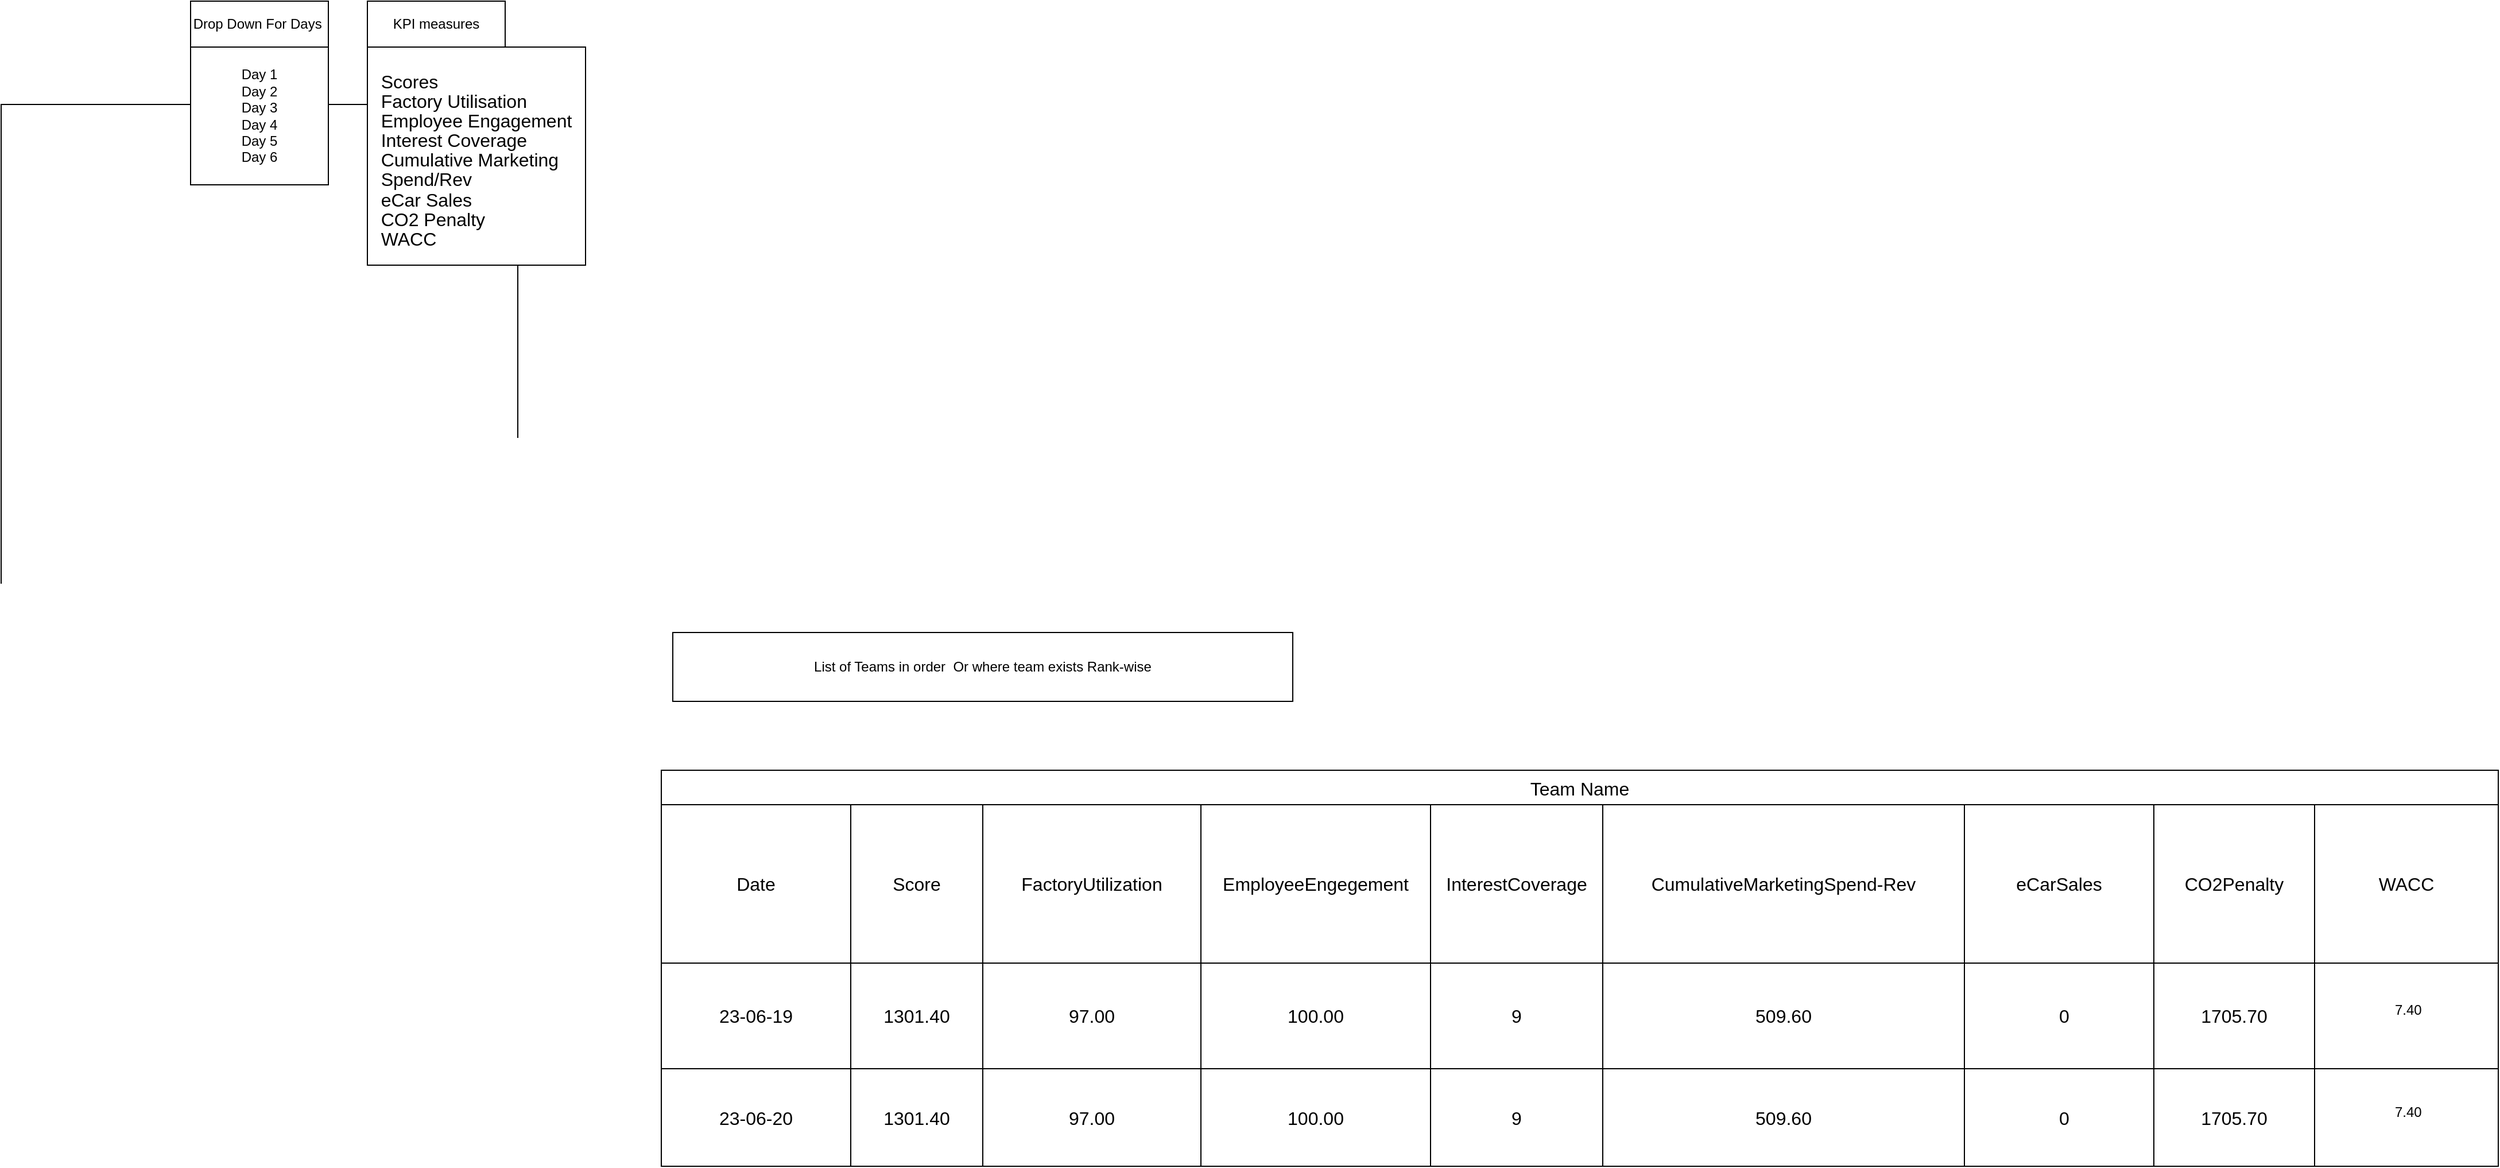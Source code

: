 <mxfile version="23.1.5" type="device">
  <diagram name="Page-1" id="hclVjKuHs31922JEID7I">
    <mxGraphModel dx="2191" dy="843" grid="1" gridSize="10" guides="1" tooltips="1" connect="1" arrows="1" fold="1" page="1" pageScale="1" pageWidth="827" pageHeight="1169" math="0" shadow="0">
      <root>
        <object label="" id="0">
          <mxCell />
        </object>
        <mxCell id="1" parent="0" />
        <mxCell id="8iDsTku8ZmkkwbwYQFnV-1" value="" style="whiteSpace=wrap;html=1;aspect=fixed;" parent="1" vertex="1">
          <mxGeometry x="-75" y="190" width="450" height="450" as="geometry" />
        </mxCell>
        <mxCell id="8iDsTku8ZmkkwbwYQFnV-2" value="Drop Down For Days&amp;nbsp;" style="rounded=0;whiteSpace=wrap;html=1;" parent="1" vertex="1">
          <mxGeometry x="90" y="100" width="120" height="40" as="geometry" />
        </mxCell>
        <mxCell id="8iDsTku8ZmkkwbwYQFnV-3" value="&amp;nbsp;Day 1&amp;nbsp;&lt;br&gt;Day 2&lt;br&gt;Day 3&lt;br&gt;Day 4&lt;br&gt;Day 5&lt;br&gt;Day 6" style="whiteSpace=wrap;html=1;aspect=fixed;" parent="1" vertex="1">
          <mxGeometry x="90" y="140" width="120" height="120" as="geometry" />
        </mxCell>
        <mxCell id="8iDsTku8ZmkkwbwYQFnV-7" value="KPI measures" style="rounded=0;whiteSpace=wrap;html=1;" parent="1" vertex="1">
          <mxGeometry x="244" y="100" width="120" height="40" as="geometry" />
        </mxCell>
        <mxCell id="8iDsTku8ZmkkwbwYQFnV-8" value="&lt;p style=&quot;line-height: 1.15px; margin-bottom: 0.25cm; background: transparent; font-size: medium; text-align: start;&quot;&gt;Scores&lt;/p&gt;&lt;p style=&quot;line-height: 1.15px; margin-bottom: 0.25cm; background: transparent; font-size: medium; text-align: start;&quot;&gt;Factory Utilisation&lt;/p&gt;&lt;p style=&quot;line-height: 1.15px; margin-bottom: 0.25cm; background: transparent; font-size: medium; text-align: start;&quot;&gt;Employee Engagement&lt;/p&gt;&lt;p style=&quot;line-height: 1.15px; margin-bottom: 0.25cm; background: transparent; font-size: medium; text-align: start;&quot;&gt;Interest Coverage&lt;/p&gt;&lt;p style=&quot;line-height: 1.15px; margin-bottom: 0.25cm; background: transparent; font-size: medium; text-align: start;&quot;&gt;&lt;span style=&quot;background-color: transparent;&quot;&gt;Cumulative Marketing&lt;/span&gt;&lt;/p&gt;&lt;p style=&quot;line-height: 1.15px; margin-bottom: 0.25cm; background: transparent; font-size: medium; text-align: start;&quot;&gt;&lt;span style=&quot;background-color: transparent;&quot;&gt;Spend/Rev&lt;/span&gt;&lt;br&gt;&lt;/p&gt;&lt;p style=&quot;line-height: 1.15px; margin-bottom: 0.25cm; background: transparent; font-size: medium; text-align: start;&quot;&gt;eCar Sales&lt;/p&gt;&lt;p style=&quot;line-height: 1.15px; margin-bottom: 0.25cm; background: transparent; font-size: medium; text-align: start;&quot;&gt;CO2 Penalty&lt;/p&gt;&lt;p style=&quot;line-height: 1.15px; margin-bottom: 0.25cm; background: transparent; font-size: medium; text-align: start;&quot;&gt;WACC&lt;/p&gt;" style="whiteSpace=wrap;html=1;aspect=fixed;" parent="1" vertex="1">
          <mxGeometry x="244" y="140" width="190" height="190" as="geometry" />
        </mxCell>
        <object label="Team Name" Date="23-06-19" Score="1301.40" FactoryUtilization="97.00" EmployeeEngegement="100.00" InterestCoverage="9" CumulativeMarketingSpend-Rev="509.60" eCarSales="0" CO2Penalty="1705.70" WACC="7.40" placeholders="1" id="8iDsTku8ZmkkwbwYQFnV-92">
          <mxCell style="shape=table;startSize=30;container=1;collapsible=0;childLayout=tableLayout;strokeColor=default;fontSize=16;movable=1;resizable=1;rotatable=1;deletable=1;editable=1;locked=0;connectable=1;" parent="1" vertex="1">
            <mxGeometry x="500" y="770" width="1600" height="345" as="geometry" />
          </mxCell>
        </object>
        <mxCell id="8iDsTku8ZmkkwbwYQFnV-93" value="" style="shape=tableRow;horizontal=0;startSize=0;swimlaneHead=0;swimlaneBody=0;strokeColor=inherit;top=0;left=0;bottom=0;right=0;collapsible=0;dropTarget=0;fillColor=none;points=[[0,0.5],[1,0.5]];portConstraint=eastwest;fontSize=16;" parent="8iDsTku8ZmkkwbwYQFnV-92" vertex="1">
          <mxGeometry y="30" width="1600" height="138" as="geometry" />
        </mxCell>
        <mxCell id="-KVg8czxYZ8thADuA0Gg-16" value="Date" style="shape=partialRectangle;html=1;whiteSpace=wrap;connectable=0;strokeColor=inherit;overflow=hidden;fillColor=none;top=0;left=0;bottom=0;right=0;pointerEvents=1;fontSize=16;" vertex="1" parent="8iDsTku8ZmkkwbwYQFnV-93">
          <mxGeometry width="165" height="138" as="geometry">
            <mxRectangle width="165" height="138" as="alternateBounds" />
          </mxGeometry>
        </mxCell>
        <mxCell id="-KVg8czxYZ8thADuA0Gg-13" value="Score" style="shape=partialRectangle;html=1;whiteSpace=wrap;connectable=0;strokeColor=inherit;overflow=hidden;fillColor=none;top=0;left=0;bottom=0;right=0;pointerEvents=1;fontSize=16;" vertex="1" parent="8iDsTku8ZmkkwbwYQFnV-93">
          <mxGeometry x="165" width="115" height="138" as="geometry">
            <mxRectangle width="115" height="138" as="alternateBounds" />
          </mxGeometry>
        </mxCell>
        <mxCell id="-KVg8czxYZ8thADuA0Gg-10" value="FactoryUtilization" style="shape=partialRectangle;html=1;whiteSpace=wrap;connectable=0;strokeColor=inherit;overflow=hidden;fillColor=none;top=0;left=0;bottom=0;right=0;pointerEvents=1;fontSize=16;" vertex="1" parent="8iDsTku8ZmkkwbwYQFnV-93">
          <mxGeometry x="280" width="190" height="138" as="geometry">
            <mxRectangle width="190" height="138" as="alternateBounds" />
          </mxGeometry>
        </mxCell>
        <mxCell id="-KVg8czxYZ8thADuA0Gg-7" value="EmployeeEngegement" style="shape=partialRectangle;html=1;whiteSpace=wrap;connectable=0;strokeColor=inherit;overflow=hidden;fillColor=none;top=0;left=0;bottom=0;right=0;pointerEvents=1;fontSize=16;" vertex="1" parent="8iDsTku8ZmkkwbwYQFnV-93">
          <mxGeometry x="470" width="200" height="138" as="geometry">
            <mxRectangle width="200" height="138" as="alternateBounds" />
          </mxGeometry>
        </mxCell>
        <mxCell id="-KVg8czxYZ8thADuA0Gg-4" value="&lt;div style=&quot;text-align: start;&quot;&gt;&lt;span style=&quot;background-color: initial;&quot;&gt;&lt;font size=&quot;3&quot;&gt;InterestCoverage&lt;/font&gt;&lt;/span&gt;&lt;/div&gt;" style="shape=partialRectangle;html=1;whiteSpace=wrap;connectable=0;strokeColor=inherit;overflow=hidden;fillColor=none;top=0;left=0;bottom=0;right=0;pointerEvents=1;fontSize=16;" vertex="1" parent="8iDsTku8ZmkkwbwYQFnV-93">
          <mxGeometry x="670" width="150" height="138" as="geometry">
            <mxRectangle width="150" height="138" as="alternateBounds" />
          </mxGeometry>
        </mxCell>
        <mxCell id="-KVg8czxYZ8thADuA0Gg-1" value="CumulativeMarketingSpend-Rev" style="shape=partialRectangle;html=1;whiteSpace=wrap;connectable=0;strokeColor=inherit;overflow=hidden;fillColor=none;top=0;left=0;bottom=0;right=0;pointerEvents=1;fontSize=16;" vertex="1" parent="8iDsTku8ZmkkwbwYQFnV-93">
          <mxGeometry x="820" width="315" height="138" as="geometry">
            <mxRectangle width="315" height="138" as="alternateBounds" />
          </mxGeometry>
        </mxCell>
        <mxCell id="8iDsTku8ZmkkwbwYQFnV-94" value="eCarSales" style="shape=partialRectangle;html=1;whiteSpace=wrap;connectable=0;strokeColor=inherit;overflow=hidden;fillColor=none;top=0;left=0;bottom=0;right=0;pointerEvents=1;fontSize=16;" parent="8iDsTku8ZmkkwbwYQFnV-93" vertex="1">
          <mxGeometry x="1135" width="165" height="138" as="geometry">
            <mxRectangle width="165" height="138" as="alternateBounds" />
          </mxGeometry>
        </mxCell>
        <mxCell id="8iDsTku8ZmkkwbwYQFnV-95" value="CO2Penalty" style="shape=partialRectangle;html=1;whiteSpace=wrap;connectable=0;strokeColor=inherit;overflow=hidden;fillColor=none;top=0;left=0;bottom=0;right=0;pointerEvents=1;fontSize=16;" parent="8iDsTku8ZmkkwbwYQFnV-93" vertex="1">
          <mxGeometry x="1300" width="140" height="138" as="geometry">
            <mxRectangle width="140" height="138" as="alternateBounds" />
          </mxGeometry>
        </mxCell>
        <mxCell id="8iDsTku8ZmkkwbwYQFnV-96" value="WACC" style="shape=partialRectangle;html=1;whiteSpace=wrap;connectable=0;strokeColor=inherit;overflow=hidden;fillColor=none;top=0;left=0;bottom=0;right=0;pointerEvents=1;fontSize=16;" parent="8iDsTku8ZmkkwbwYQFnV-93" vertex="1">
          <mxGeometry x="1440" width="160" height="138" as="geometry">
            <mxRectangle width="160" height="138" as="alternateBounds" />
          </mxGeometry>
        </mxCell>
        <mxCell id="8iDsTku8ZmkkwbwYQFnV-97" value="" style="shape=tableRow;horizontal=0;startSize=0;swimlaneHead=0;swimlaneBody=0;strokeColor=inherit;top=0;left=0;bottom=0;right=0;collapsible=0;dropTarget=0;fillColor=none;points=[[0,0.5],[1,0.5]];portConstraint=eastwest;fontSize=16;" parent="8iDsTku8ZmkkwbwYQFnV-92" vertex="1">
          <mxGeometry y="168" width="1600" height="92" as="geometry" />
        </mxCell>
        <mxCell id="-KVg8czxYZ8thADuA0Gg-17" value="23-06-19" style="shape=partialRectangle;html=1;whiteSpace=wrap;connectable=0;strokeColor=inherit;overflow=hidden;fillColor=none;top=0;left=0;bottom=0;right=0;pointerEvents=1;fontSize=16;" vertex="1" parent="8iDsTku8ZmkkwbwYQFnV-97">
          <mxGeometry width="165" height="92" as="geometry">
            <mxRectangle width="165" height="92" as="alternateBounds" />
          </mxGeometry>
        </mxCell>
        <mxCell id="-KVg8czxYZ8thADuA0Gg-14" value="&lt;p style=&quot;border-color: var(--border-color); font-size: 12px; background: transparent; line-height: 1.15px; margin-bottom: 0.25cm; text-align: start;&quot;&gt;&lt;font style=&quot;border-color: var(--border-color);&quot; size=&quot;3&quot;&gt;1301.40&lt;/font&gt;&lt;/p&gt;" style="shape=partialRectangle;html=1;whiteSpace=wrap;connectable=0;strokeColor=inherit;overflow=hidden;fillColor=none;top=0;left=0;bottom=0;right=0;pointerEvents=1;fontSize=16;" vertex="1" parent="8iDsTku8ZmkkwbwYQFnV-97">
          <mxGeometry x="165" width="115" height="92" as="geometry">
            <mxRectangle width="115" height="92" as="alternateBounds" />
          </mxGeometry>
        </mxCell>
        <mxCell id="-KVg8czxYZ8thADuA0Gg-11" value="&lt;p style=&quot;border-color: var(--border-color); background: transparent; font-size: 12px; line-height: 1.15px; margin-bottom: 0.25cm; text-align: start;&quot;&gt;&lt;span style=&quot;font-size: medium; background-color: transparent;&quot;&gt;97.00&lt;/span&gt;&lt;/p&gt;" style="shape=partialRectangle;html=1;whiteSpace=wrap;connectable=0;strokeColor=inherit;overflow=hidden;fillColor=none;top=0;left=0;bottom=0;right=0;pointerEvents=1;fontSize=16;" vertex="1" parent="8iDsTku8ZmkkwbwYQFnV-97">
          <mxGeometry x="280" width="190" height="92" as="geometry">
            <mxRectangle width="190" height="92" as="alternateBounds" />
          </mxGeometry>
        </mxCell>
        <mxCell id="-KVg8czxYZ8thADuA0Gg-8" value="&lt;p style=&quot;border-color: var(--border-color); background: transparent; font-size: 12px; line-height: 1.15px; margin-bottom: 0.25cm; text-align: start;&quot;&gt;&lt;span style=&quot;font-size: medium; background-color: transparent;&quot;&gt;100.00&lt;/span&gt;&lt;/p&gt;" style="shape=partialRectangle;html=1;whiteSpace=wrap;connectable=0;strokeColor=inherit;overflow=hidden;fillColor=none;top=0;left=0;bottom=0;right=0;pointerEvents=1;fontSize=16;" vertex="1" parent="8iDsTku8ZmkkwbwYQFnV-97">
          <mxGeometry x="470" width="200" height="92" as="geometry">
            <mxRectangle width="200" height="92" as="alternateBounds" />
          </mxGeometry>
        </mxCell>
        <mxCell id="-KVg8czxYZ8thADuA0Gg-5" value="&lt;p style=&quot;border-color: var(--border-color); color: rgb(0, 0, 0); font-family: Helvetica; font-style: normal; font-variant-ligatures: normal; font-variant-caps: normal; font-weight: 400; letter-spacing: normal; orphans: 2; text-indent: 0px; text-transform: none; widows: 2; word-spacing: 0px; -webkit-text-stroke-width: 0px; background: transparent; text-decoration-thickness: initial; text-decoration-style: initial; text-decoration-color: initial; font-size: 12px; line-height: 1.15px; margin-bottom: 0.25cm; text-align: start;&quot;&gt;&lt;span style=&quot;font-size: medium; background-color: transparent;&quot;&gt;9&lt;/span&gt;&lt;/p&gt;" style="shape=partialRectangle;html=1;whiteSpace=wrap;connectable=0;strokeColor=inherit;overflow=hidden;fillColor=none;top=0;left=0;bottom=0;right=0;pointerEvents=1;fontSize=16;" vertex="1" parent="8iDsTku8ZmkkwbwYQFnV-97">
          <mxGeometry x="670" width="150" height="92" as="geometry">
            <mxRectangle width="150" height="92" as="alternateBounds" />
          </mxGeometry>
        </mxCell>
        <mxCell id="-KVg8czxYZ8thADuA0Gg-2" value="&lt;p style=&quot;border-color: var(--border-color); background: transparent; font-size: 12px; line-height: 1.15px; margin-bottom: 0.25cm; text-align: start;&quot;&gt;&lt;span style=&quot;font-size: medium; background-color: transparent;&quot;&gt;509.60&lt;/span&gt;&lt;/p&gt;" style="shape=partialRectangle;html=1;whiteSpace=wrap;connectable=0;strokeColor=inherit;overflow=hidden;fillColor=none;top=0;left=0;bottom=0;right=0;pointerEvents=1;fontSize=16;" vertex="1" parent="8iDsTku8ZmkkwbwYQFnV-97">
          <mxGeometry x="820" width="315" height="92" as="geometry">
            <mxRectangle width="315" height="92" as="alternateBounds" />
          </mxGeometry>
        </mxCell>
        <mxCell id="8iDsTku8ZmkkwbwYQFnV-98" value="&lt;p style=&quot;border-color: var(--border-color); background: transparent; font-size: 12px; line-height: 1.15px; margin-bottom: 0.25cm; text-align: start;&quot;&gt;&lt;span style=&quot;font-size: medium; background-color: transparent;&quot;&gt;&amp;nbsp; 0&lt;br&gt;&lt;/span&gt;&lt;/p&gt;" style="shape=partialRectangle;html=1;whiteSpace=wrap;connectable=0;strokeColor=inherit;overflow=hidden;fillColor=none;top=0;left=0;bottom=0;right=0;pointerEvents=1;fontSize=16;" parent="8iDsTku8ZmkkwbwYQFnV-97" vertex="1">
          <mxGeometry x="1135" width="165" height="92" as="geometry">
            <mxRectangle width="165" height="92" as="alternateBounds" />
          </mxGeometry>
        </mxCell>
        <mxCell id="8iDsTku8ZmkkwbwYQFnV-99" value="1705.70" style="shape=partialRectangle;html=1;whiteSpace=wrap;connectable=0;strokeColor=inherit;overflow=hidden;fillColor=none;top=0;left=0;bottom=0;right=0;pointerEvents=1;fontSize=16;" parent="8iDsTku8ZmkkwbwYQFnV-97" vertex="1">
          <mxGeometry x="1300" width="140" height="92" as="geometry">
            <mxRectangle width="140" height="92" as="alternateBounds" />
          </mxGeometry>
        </mxCell>
        <mxCell id="8iDsTku8ZmkkwbwYQFnV-100" value="&lt;p style=&quot;border-color: var(--border-color); background: transparent; font-size: 12px; line-height: 1.15px; margin-bottom: 0.25cm; text-align: start;&quot;&gt;&amp;nbsp;7.40&lt;br style=&quot;border-color: var(--border-color);&quot;&gt;&lt;/p&gt;&lt;p style=&quot;border-color: var(--border-color); background: transparent; font-size: 12px; line-height: 1.15px; margin-bottom: 0.25cm; text-align: start;&quot;&gt;&lt;br&gt;&lt;/p&gt;" style="shape=partialRectangle;html=1;whiteSpace=wrap;connectable=0;strokeColor=inherit;overflow=hidden;fillColor=none;top=0;left=0;bottom=0;right=0;pointerEvents=1;fontSize=16;" parent="8iDsTku8ZmkkwbwYQFnV-97" vertex="1">
          <mxGeometry x="1440" width="160" height="92" as="geometry">
            <mxRectangle width="160" height="92" as="alternateBounds" />
          </mxGeometry>
        </mxCell>
        <mxCell id="-KVg8czxYZ8thADuA0Gg-19" value="" style="shape=tableRow;horizontal=0;startSize=0;swimlaneHead=0;swimlaneBody=0;strokeColor=inherit;top=0;left=0;bottom=0;right=0;collapsible=0;dropTarget=0;fillColor=none;points=[[0,0.5],[1,0.5]];portConstraint=eastwest;fontSize=16;" vertex="1" parent="8iDsTku8ZmkkwbwYQFnV-92">
          <mxGeometry y="260" width="1600" height="85" as="geometry" />
        </mxCell>
        <mxCell id="-KVg8czxYZ8thADuA0Gg-20" value="23-06-20" style="shape=partialRectangle;html=1;whiteSpace=wrap;connectable=0;strokeColor=inherit;overflow=hidden;fillColor=none;top=0;left=0;bottom=0;right=0;pointerEvents=1;fontSize=16;" vertex="1" parent="-KVg8czxYZ8thADuA0Gg-19">
          <mxGeometry width="165" height="85" as="geometry">
            <mxRectangle width="165" height="85" as="alternateBounds" />
          </mxGeometry>
        </mxCell>
        <mxCell id="-KVg8czxYZ8thADuA0Gg-21" value="&lt;p style=&quot;border-color: var(--border-color); font-size: 12px; background: transparent; line-height: 1.15px; margin-bottom: 0.25cm; text-align: start;&quot;&gt;&lt;font style=&quot;border-color: var(--border-color);&quot; size=&quot;3&quot;&gt;1301.40&lt;/font&gt;&lt;/p&gt;" style="shape=partialRectangle;html=1;whiteSpace=wrap;connectable=0;strokeColor=inherit;overflow=hidden;fillColor=none;top=0;left=0;bottom=0;right=0;pointerEvents=1;fontSize=16;" vertex="1" parent="-KVg8czxYZ8thADuA0Gg-19">
          <mxGeometry x="165" width="115" height="85" as="geometry">
            <mxRectangle width="115" height="85" as="alternateBounds" />
          </mxGeometry>
        </mxCell>
        <mxCell id="-KVg8czxYZ8thADuA0Gg-22" value="&lt;p style=&quot;border-color: var(--border-color); background: transparent; font-size: 12px; line-height: 1.15px; margin-bottom: 0.25cm; text-align: start;&quot;&gt;&lt;span style=&quot;font-size: medium; background-color: transparent;&quot;&gt;97.00&lt;/span&gt;&lt;/p&gt;" style="shape=partialRectangle;html=1;whiteSpace=wrap;connectable=0;strokeColor=inherit;overflow=hidden;fillColor=none;top=0;left=0;bottom=0;right=0;pointerEvents=1;fontSize=16;" vertex="1" parent="-KVg8czxYZ8thADuA0Gg-19">
          <mxGeometry x="280" width="190" height="85" as="geometry">
            <mxRectangle width="190" height="85" as="alternateBounds" />
          </mxGeometry>
        </mxCell>
        <mxCell id="-KVg8czxYZ8thADuA0Gg-23" value="&lt;p style=&quot;border-color: var(--border-color); background: transparent; font-size: 12px; line-height: 1.15px; margin-bottom: 0.25cm; text-align: start;&quot;&gt;&lt;span style=&quot;font-size: medium; background-color: transparent;&quot;&gt;100.00&lt;/span&gt;&lt;/p&gt;" style="shape=partialRectangle;html=1;whiteSpace=wrap;connectable=0;strokeColor=inherit;overflow=hidden;fillColor=none;top=0;left=0;bottom=0;right=0;pointerEvents=1;fontSize=16;" vertex="1" parent="-KVg8czxYZ8thADuA0Gg-19">
          <mxGeometry x="470" width="200" height="85" as="geometry">
            <mxRectangle width="200" height="85" as="alternateBounds" />
          </mxGeometry>
        </mxCell>
        <mxCell id="-KVg8czxYZ8thADuA0Gg-24" value="&lt;p style=&quot;border-color: var(--border-color); color: rgb(0, 0, 0); font-family: Helvetica; font-style: normal; font-variant-ligatures: normal; font-variant-caps: normal; font-weight: 400; letter-spacing: normal; orphans: 2; text-indent: 0px; text-transform: none; widows: 2; word-spacing: 0px; -webkit-text-stroke-width: 0px; background: transparent; text-decoration-thickness: initial; text-decoration-style: initial; text-decoration-color: initial; font-size: 12px; line-height: 1.15px; margin-bottom: 0.25cm; text-align: start;&quot;&gt;&lt;span style=&quot;font-size: medium; background-color: transparent;&quot;&gt;9&lt;/span&gt;&lt;/p&gt;" style="shape=partialRectangle;html=1;whiteSpace=wrap;connectable=0;strokeColor=inherit;overflow=hidden;fillColor=none;top=0;left=0;bottom=0;right=0;pointerEvents=1;fontSize=16;" vertex="1" parent="-KVg8czxYZ8thADuA0Gg-19">
          <mxGeometry x="670" width="150" height="85" as="geometry">
            <mxRectangle width="150" height="85" as="alternateBounds" />
          </mxGeometry>
        </mxCell>
        <mxCell id="-KVg8czxYZ8thADuA0Gg-25" value="&lt;p style=&quot;border-color: var(--border-color); background: transparent; font-size: 12px; line-height: 1.15px; margin-bottom: 0.25cm; text-align: start;&quot;&gt;&lt;span style=&quot;font-size: medium; background-color: transparent;&quot;&gt;509.60&lt;/span&gt;&lt;/p&gt;" style="shape=partialRectangle;html=1;whiteSpace=wrap;connectable=0;strokeColor=inherit;overflow=hidden;fillColor=none;top=0;left=0;bottom=0;right=0;pointerEvents=1;fontSize=16;" vertex="1" parent="-KVg8czxYZ8thADuA0Gg-19">
          <mxGeometry x="820" width="315" height="85" as="geometry">
            <mxRectangle width="315" height="85" as="alternateBounds" />
          </mxGeometry>
        </mxCell>
        <mxCell id="-KVg8czxYZ8thADuA0Gg-26" value="&lt;p style=&quot;border-color: var(--border-color); background: transparent; font-size: 12px; line-height: 1.15px; margin-bottom: 0.25cm; text-align: start;&quot;&gt;&lt;span style=&quot;font-size: medium; background-color: transparent;&quot;&gt;&amp;nbsp; 0&lt;br&gt;&lt;/span&gt;&lt;/p&gt;" style="shape=partialRectangle;html=1;whiteSpace=wrap;connectable=0;strokeColor=inherit;overflow=hidden;fillColor=none;top=0;left=0;bottom=0;right=0;pointerEvents=1;fontSize=16;" vertex="1" parent="-KVg8czxYZ8thADuA0Gg-19">
          <mxGeometry x="1135" width="165" height="85" as="geometry">
            <mxRectangle width="165" height="85" as="alternateBounds" />
          </mxGeometry>
        </mxCell>
        <mxCell id="-KVg8czxYZ8thADuA0Gg-27" value="1705.70" style="shape=partialRectangle;html=1;whiteSpace=wrap;connectable=0;strokeColor=inherit;overflow=hidden;fillColor=none;top=0;left=0;bottom=0;right=0;pointerEvents=1;fontSize=16;" vertex="1" parent="-KVg8czxYZ8thADuA0Gg-19">
          <mxGeometry x="1300" width="140" height="85" as="geometry">
            <mxRectangle width="140" height="85" as="alternateBounds" />
          </mxGeometry>
        </mxCell>
        <mxCell id="-KVg8czxYZ8thADuA0Gg-28" value="&lt;p style=&quot;border-color: var(--border-color); background: transparent; font-size: 12px; line-height: 1.15px; margin-bottom: 0.25cm; text-align: start;&quot;&gt;&amp;nbsp;7.40&lt;br style=&quot;border-color: var(--border-color);&quot;&gt;&lt;/p&gt;&lt;p style=&quot;border-color: var(--border-color); background: transparent; font-size: 12px; line-height: 1.15px; margin-bottom: 0.25cm; text-align: start;&quot;&gt;&lt;br&gt;&lt;/p&gt;" style="shape=partialRectangle;html=1;whiteSpace=wrap;connectable=0;strokeColor=inherit;overflow=hidden;fillColor=none;top=0;left=0;bottom=0;right=0;pointerEvents=1;fontSize=16;" vertex="1" parent="-KVg8czxYZ8thADuA0Gg-19">
          <mxGeometry x="1440" width="160" height="85" as="geometry">
            <mxRectangle width="160" height="85" as="alternateBounds" />
          </mxGeometry>
        </mxCell>
        <mxCell id="-KVg8czxYZ8thADuA0Gg-39" value="List of Teams in order&amp;nbsp; Or where team exists Rank-wise" style="whiteSpace=wrap;html=1;" vertex="1" parent="1">
          <mxGeometry x="510" y="650" width="540" height="60" as="geometry" />
        </mxCell>
      </root>
    </mxGraphModel>
  </diagram>
</mxfile>
